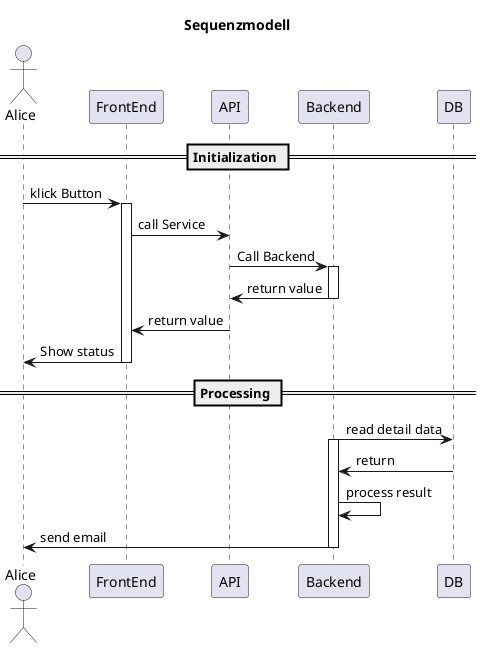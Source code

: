 @startuml Sequencemodel

title Sequenzmodell

Actor Alice 
Participant FrontEnd 
Participant API 
Participant Backend
Participant DB 

== Initialization ==
Alice -> FrontEnd: klick Button
activate FrontEnd
FrontEnd -> API: call Service
API -> Backend : Call Backend

activate Backend
Backend -> API : return value
deactivate Backend

API -> FrontEnd : return value
FrontEnd -> Alice: Show status
deactivate FrontEnd

== Processing ==
Backend -> DB : read detail data
activate Backend
DB -> Backend : return
Backend -> Backend : process result
Backend -> Alice : send email
deactivate Backend

@enduml